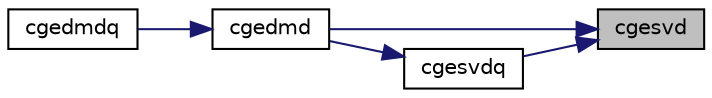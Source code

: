 digraph "cgesvd"
{
 // LATEX_PDF_SIZE
  edge [fontname="Helvetica",fontsize="10",labelfontname="Helvetica",labelfontsize="10"];
  node [fontname="Helvetica",fontsize="10",shape=record];
  rankdir="RL";
  Node1 [label="cgesvd",height=0.2,width=0.4,color="black", fillcolor="grey75", style="filled", fontcolor="black",tooltip="CGESVD computes the singular value decomposition (SVD) for GE matrices"];
  Node1 -> Node2 [dir="back",color="midnightblue",fontsize="10",style="solid",fontname="Helvetica"];
  Node2 [label="cgedmd",height=0.2,width=0.4,color="black", fillcolor="white", style="filled",URL="$cgedmd_8f90.html#ae20a5be20e93752e6a0f2e85b78d5a96",tooltip="CGEDMD computes the Dynamic Mode Decomposition (DMD) for a pair of data snapshot matrices."];
  Node2 -> Node3 [dir="back",color="midnightblue",fontsize="10",style="solid",fontname="Helvetica"];
  Node3 [label="cgedmdq",height=0.2,width=0.4,color="black", fillcolor="white", style="filled",URL="$cgedmdq_8f90.html#a80108eada0975658d093e7bfd753b623",tooltip="CGEDMDQ computes the Dynamic Mode Decomposition (DMD) for a pair of data snapshot matrices."];
  Node1 -> Node4 [dir="back",color="midnightblue",fontsize="10",style="solid",fontname="Helvetica"];
  Node4 [label="cgesvdq",height=0.2,width=0.4,color="black", fillcolor="white", style="filled",URL="$cgesvdq_8f.html#a8385f1a23cf2bd7014e67bf2bb284de3",tooltip="CGESVDQ computes the singular value decomposition (SVD) with a QR-Preconditioned QR SVD Method for GE..."];
  Node4 -> Node2 [dir="back",color="midnightblue",fontsize="10",style="solid",fontname="Helvetica"];
}
